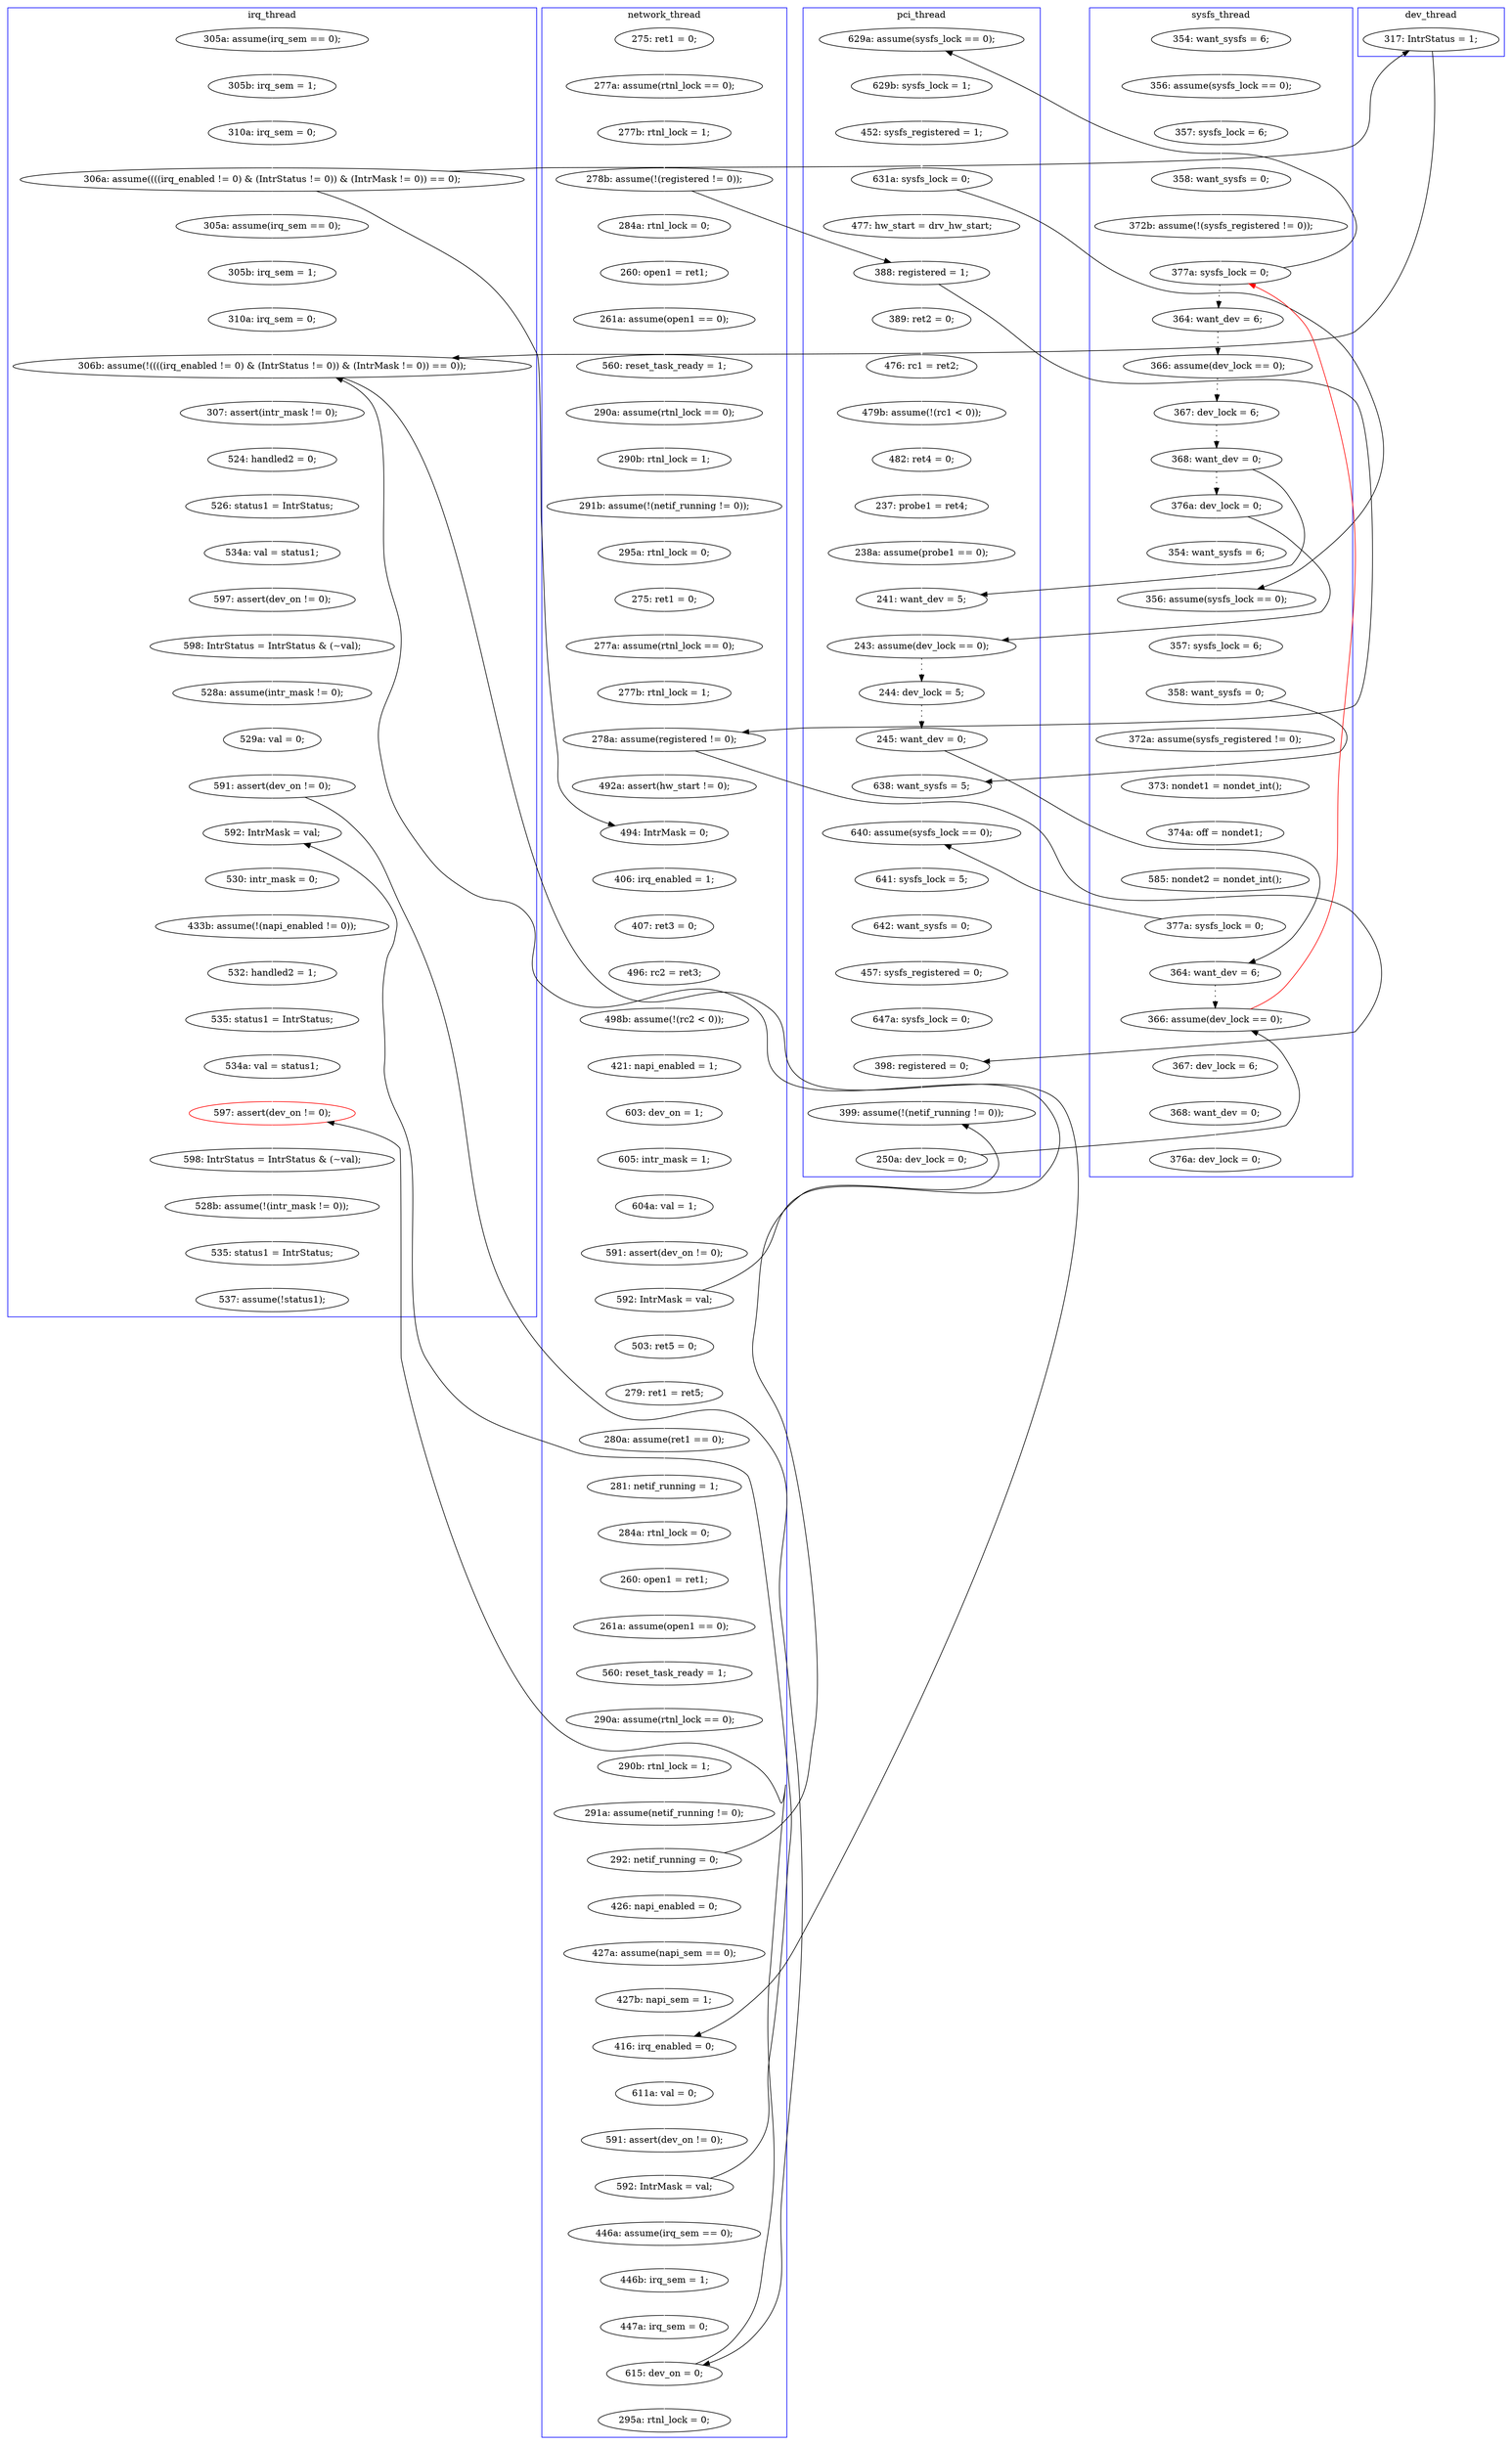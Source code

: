 digraph Counterexample {
	104 -> 114 [color = white, style = solid]
	155 -> 157 [color = white, style = solid]
	108 -> 126 [color = black, style = solid, constraint = false]
	154 -> 155 [color = white, style = solid]
	115 -> 117 [color = white, style = solid]
	173 -> 217 [color = black, style = solid, constraint = false]
	218 -> 231 [color = white, style = solid]
	60 -> 61 [color = black, style = dotted]
	30 -> 31 [color = white, style = solid]
	267 -> 273 [color = white, style = solid]
	108 -> 149 [color = black, style = solid, constraint = false]
	122 -> 123 [color = white, style = solid]
	208 -> 238 [color = white, style = solid]
	163 -> 167 [color = white, style = solid]
	197 -> 198 [color = white, style = solid]
	103 -> 242 [color = black, style = solid, constraint = false]
	253 -> 257 [color = white, style = solid]
	222 -> 223 [color = white, style = solid]
	80 -> 81 [color = white, style = solid]
	126 -> 217 [color = black, style = solid, constraint = false]
	57 -> 63 [color = black, style = solid, constraint = false]
	177 -> 180 [color = white, style = solid]
	160 -> 163 [color = white, style = solid]
	148 -> 149 [color = white, style = solid]
	206 -> 207 [color = white, style = solid]
	99 -> 101 [color = white, style = solid]
	69 -> 121 [color = black, style = solid, constraint = false]
	232 -> 248 [color = white, style = solid]
	231 -> 232 [color = white, style = solid]
	98 -> 99 [color = white, style = solid]
	211 -> 215 [color = white, style = solid]
	73 -> 78 [color = white, style = solid]
	292 -> 295 [color = black, style = solid, constraint = false]
	217 -> 218 [color = white, style = solid]
	187 -> 193 [color = white, style = solid]
	209 -> 212 [color = white, style = solid]
	67 -> 69 [color = white, style = solid]
	240 -> 260 [color = white, style = solid]
	261 -> 264 [color = white, style = solid]
	181 -> 183 [color = white, style = solid]
	143 -> 148 [color = white, style = solid]
	191 -> 192 [color = white, style = solid]
	169 -> 170 [color = white, style = solid]
	212 -> 221 [color = white, style = solid]
	215 -> 217 [color = white, style = solid]
	167 -> 169 [color = white, style = solid]
	259 -> 261 [color = white, style = solid]
	94 -> 95 [color = white, style = solid]
	296 -> 297 [color = white, style = solid]
	34 -> 82 [color = white, style = solid]
	217 -> 235 [color = black, style = solid, constraint = false]
	248 -> 250 [color = white, style = solid]
	207 -> 208 [color = white, style = solid]
	69 -> 73 [color = white, style = solid]
	58 -> 59 [color = black, style = dotted]
	55 -> 57 [color = white, style = solid]
	51 -> 52 [color = white, style = solid]
	273 -> 275 [color = white, style = solid]
	140 -> 141 [color = white, style = solid]
	170 -> 172 [color = white, style = solid]
	64 -> 67 [color = white, style = solid]
	86 -> 104 [color = white, style = solid]
	260 -> 282 [color = white, style = solid]
	257 -> 265 [color = black, style = solid, constraint = false]
	101 -> 102 [color = black, style = dotted]
	265 -> 267 [color = white, style = solid]
	223 -> 235 [color = white, style = solid]
	61 -> 99 [color = black, style = solid, constraint = false]
	139 -> 140 [color = white, style = solid]
	47 -> 50 [color = white, style = solid]
	277 -> 286 [color = white, style = solid]
	198 -> 209 [color = white, style = solid]
	95 -> 98 [color = white, style = solid]
	123 -> 191 [color = white, style = solid]
	235 -> 244 [color = white, style = solid]
	32 -> 34 [color = white, style = solid]
	251 -> 259 [color = white, style = solid]
	180 -> 181 [color = white, style = solid]
	284 -> 302 [color = black, style = solid, constraint = false]
	59 -> 60 [color = black, style = dotted]
	78 -> 79 [color = white, style = solid]
	302 -> 303 [color = white, style = solid]
	108 -> 210 [color = white, style = solid]
	172 -> 173 [color = white, style = solid]
	89 -> 121 [color = white, style = solid]
	63 -> 64 [color = white, style = solid]
	50 -> 51 [color = white, style = solid]
	280 -> 281 [color = white, style = solid]
	297 -> 298 [color = white, style = solid]
	114 -> 115 [color = white, style = solid]
	303 -> 306 [color = white, style = solid]
	282 -> 292 [color = white, style = solid]
	284 -> 291 [color = white, style = solid]
	275 -> 277 [color = white, style = solid]
	90 -> 93 [color = white, style = solid]
	306 -> 312 [color = white, style = solid]
	264 -> 265 [color = white, style = solid]
	57 -> 58 [color = black, style = dotted]
	203 -> 205 [color = white, style = solid]
	250 -> 251 [color = white, style = solid]
	129 -> 139 [color = white, style = solid]
	143 -> 260 [color = black, style = solid, constraint = false]
	93 -> 94 [color = white, style = solid]
	244 -> 253 [color = white, style = solid]
	312 -> 313 [color = white, style = solid]
	61 -> 70 [color = black, style = dotted]
	106 -> 108 [color = white, style = solid]
	117 -> 129 [color = white, style = solid]
	141 -> 143 [color = white, style = solid]
	279 -> 280 [color = white, style = solid]
	78 -> 143 [color = black, style = solid, constraint = false]
	286 -> 302 [color = white, style = solid]
	34 -> 78 [color = black, style = solid, constraint = false]
	168 -> 206 [color = white, style = solid]
	123 -> 168 [color = black, style = solid, constraint = false]
	212 -> 282 [color = black, style = solid, constraint = false]
	81 -> 106 [color = white, style = solid]
	83 -> 86 [color = white, style = solid]
	31 -> 32 [color = white, style = solid]
	52 -> 55 [color = white, style = solid]
	103 -> 168 [color = white, style = solid]
	176 -> 177 [color = white, style = solid]
	184 -> 187 [color = white, style = solid]
	173 -> 176 [color = white, style = solid]
	157 -> 160 [color = white, style = solid]
	70 -> 101 [color = black, style = solid, constraint = false]
	193 -> 197 [color = white, style = solid]
	242 -> 295 [color = black, style = dotted]
	205 -> 206 [color = black, style = solid, constraint = false]
	281 -> 284 [color = white, style = solid]
	205 -> 242 [color = white, style = solid]
	82 -> 83 [color = white, style = solid]
	295 -> 57 [color = red, style = solid, constraint = false]
	257 -> 279 [color = white, style = solid]
	238 -> 240 [color = white, style = solid]
	264 -> 284 [color = black, style = solid, constraint = false]
	102 -> 103 [color = black, style = dotted]
	121 -> 122 [color = white, style = solid]
	149 -> 154 [color = white, style = solid]
	221 -> 222 [color = white, style = solid]
	183 -> 184 [color = white, style = solid]
	70 -> 89 [color = white, style = solid]
	200 -> 203 [color = white, style = solid]
	295 -> 296 [color = white, style = solid]
	79 -> 90 [color = white, style = solid]
	210 -> 211 [color = white, style = solid]
	192 -> 200 [color = white, style = solid]
	subgraph cluster7 {
		label = dev_thread
		color = blue
		126  [label = "317: IntrStatus = 1;"]
	}
	subgraph cluster1 {
		label = pci_thread
		color = blue
		73  [label = "477: hw_start = drv_hw_start;"]
		69  [label = "631a: sysfs_lock = 0;"]
		260  [label = "398: registered = 0;"]
		99  [label = "241: want_dev = 5;"]
		67  [label = "452: sysfs_registered = 1;"]
		208  [label = "642: want_sysfs = 0;"]
		282  [label = "399: assume(!(netif_running != 0));"]
		103  [label = "245: want_dev = 0;"]
		90  [label = "476: rc1 = ret2;"]
		240  [label = "647a: sysfs_lock = 0;"]
		94  [label = "482: ret4 = 0;"]
		102  [label = "244: dev_lock = 5;"]
		79  [label = "389: ret2 = 0;"]
		93  [label = "479b: assume(!(rc1 < 0));"]
		64  [label = "629b: sysfs_lock = 1;"]
		63  [label = "629a: assume(sysfs_lock == 0);"]
		95  [label = "237: probe1 = ret4;"]
		238  [label = "457: sysfs_registered = 0;"]
		207  [label = "641: sysfs_lock = 5;"]
		98  [label = "238a: assume(probe1 == 0);"]
		206  [label = "640: assume(sysfs_lock == 0);"]
		78  [label = "388: registered = 1;"]
		101  [label = "243: assume(dev_lock == 0);"]
		168  [label = "638: want_sysfs = 5;"]
		292  [label = "250a: dev_lock = 0;"]
	}
	subgraph cluster2 {
		label = network_thread
		color = blue
		279  [label = "446a: assume(irq_sem == 0);"]
		223  [label = "427b: napi_sem = 1;"]
		177  [label = "279: ret1 = ret5;"]
		183  [label = "284a: rtnl_lock = 0;"]
		31  [label = "277a: assume(rtnl_lock == 0);"]
		244  [label = "611a: val = 0;"]
		169  [label = "605: intr_mask = 1;"]
		235  [label = "416: irq_enabled = 0;"]
		184  [label = "260: open1 = ret1;"]
		176  [label = "503: ret5 = 0;"]
		160  [label = "498b: assume(!(rc2 < 0));"]
		115  [label = "290b: rtnl_lock = 1;"]
		257  [label = "592: IntrMask = val;"]
		173  [label = "592: IntrMask = val;"]
		280  [label = "446b: irq_sem = 1;"]
		141  [label = "277b: rtnl_lock = 1;"]
		148  [label = "492a: assert(hw_start != 0);"]
		197  [label = "290a: assume(rtnl_lock == 0);"]
		172  [label = "591: assert(dev_on != 0);"]
		222  [label = "427a: assume(napi_sem == 0);"]
		181  [label = "281: netif_running = 1;"]
		180  [label = "280a: assume(ret1 == 0);"]
		198  [label = "290b: rtnl_lock = 1;"]
		117  [label = "291b: assume(!(netif_running != 0));"]
		170  [label = "604a: val = 1;"]
		129  [label = "295a: rtnl_lock = 0;"]
		193  [label = "560: reset_task_ready = 1;"]
		143  [label = "278a: assume(registered != 0);"]
		209  [label = "291a: assume(netif_running != 0);"]
		291  [label = "295a: rtnl_lock = 0;"]
		86  [label = "261a: assume(open1 == 0);"]
		140  [label = "277a: assume(rtnl_lock == 0);"]
		149  [label = "494: IntrMask = 0;"]
		82  [label = "284a: rtnl_lock = 0;"]
		284  [label = "615: dev_on = 0;"]
		157  [label = "496: rc2 = ret3;"]
		167  [label = "603: dev_on = 1;"]
		32  [label = "277b: rtnl_lock = 1;"]
		187  [label = "261a: assume(open1 == 0);"]
		104  [label = "560: reset_task_ready = 1;"]
		154  [label = "406: irq_enabled = 1;"]
		221  [label = "426: napi_enabled = 0;"]
		139  [label = "275: ret1 = 0;"]
		212  [label = "292: netif_running = 0;"]
		114  [label = "290a: assume(rtnl_lock == 0);"]
		83  [label = "260: open1 = ret1;"]
		155  [label = "407: ret3 = 0;"]
		34  [label = "278b: assume(!(registered != 0));"]
		281  [label = "447a: irq_sem = 0;"]
		163  [label = "421: napi_enabled = 1;"]
		30  [label = "275: ret1 = 0;"]
		253  [label = "591: assert(dev_on != 0);"]
	}
	subgraph cluster3 {
		label = irq_thread
		color = blue
		312  [label = "535: status1 = IntrStatus;"]
		217  [label = "306b: assume(!((((irq_enabled != 0) & (IntrStatus != 0)) & (IntrMask != 0)) == 0));"]
		106  [label = "310a: irq_sem = 0;"]
		306  [label = "528b: assume(!(intr_mask != 0));"]
		275  [label = "532: handled2 = 1;"]
		248  [label = "534a: val = status1;"]
		264  [label = "591: assert(dev_on != 0);"]
		232  [label = "526: status1 = IntrStatus;"]
		251  [label = "598: IntrStatus = IntrStatus & (~val);"]
		211  [label = "305b: irq_sem = 1;"]
		313  [label = "537: assume(!status1);"]
		218  [label = "307: assert(intr_mask != 0);"]
		261  [label = "529a: val = 0;"]
		277  [label = "535: status1 = IntrStatus;"]
		259  [label = "528a: assume(intr_mask != 0);"]
		80  [label = "305a: assume(irq_sem == 0);"]
		231  [label = "524: handled2 = 0;"]
		267  [label = "530: intr_mask = 0;"]
		303  [label = "598: IntrStatus = IntrStatus & (~val);"]
		81  [label = "305b: irq_sem = 1;"]
		273  [label = "433b: assume(!(napi_enabled != 0));"]
		265  [label = "592: IntrMask = val;"]
		286  [label = "534a: val = status1;"]
		108  [label = "306a: assume((((irq_enabled != 0) & (IntrStatus != 0)) & (IntrMask != 0)) == 0);"]
		250  [label = "597: assert(dev_on != 0);"]
		215  [label = "310a: irq_sem = 0;"]
		302  [label = "597: assert(dev_on != 0);", color = red]
		210  [label = "305a: assume(irq_sem == 0);"]
	}
	subgraph cluster6 {
		label = sysfs_thread
		color = blue
		295  [label = "366: assume(dev_lock == 0);"]
		50  [label = "356: assume(sysfs_lock == 0);"]
		58  [label = "364: want_dev = 6;"]
		47  [label = "354: want_sysfs = 6;"]
		57  [label = "377a: sysfs_lock = 0;"]
		298  [label = "376a: dev_lock = 0;"]
		191  [label = "372a: assume(sysfs_registered != 0);"]
		89  [label = "354: want_sysfs = 6;"]
		203  [label = "585: nondet2 = nondet_int();"]
		242  [label = "364: want_dev = 6;"]
		297  [label = "368: want_dev = 0;"]
		60  [label = "367: dev_lock = 6;"]
		121  [label = "356: assume(sysfs_lock == 0);"]
		122  [label = "357: sysfs_lock = 6;"]
		59  [label = "366: assume(dev_lock == 0);"]
		296  [label = "367: dev_lock = 6;"]
		200  [label = "374a: off = nondet1;"]
		52  [label = "358: want_sysfs = 0;"]
		70  [label = "376a: dev_lock = 0;"]
		61  [label = "368: want_dev = 0;"]
		205  [label = "377a: sysfs_lock = 0;"]
		192  [label = "373: nondet1 = nondet_int();"]
		55  [label = "372b: assume(!(sysfs_registered != 0));"]
		123  [label = "358: want_sysfs = 0;"]
		51  [label = "357: sysfs_lock = 6;"]
	}
}